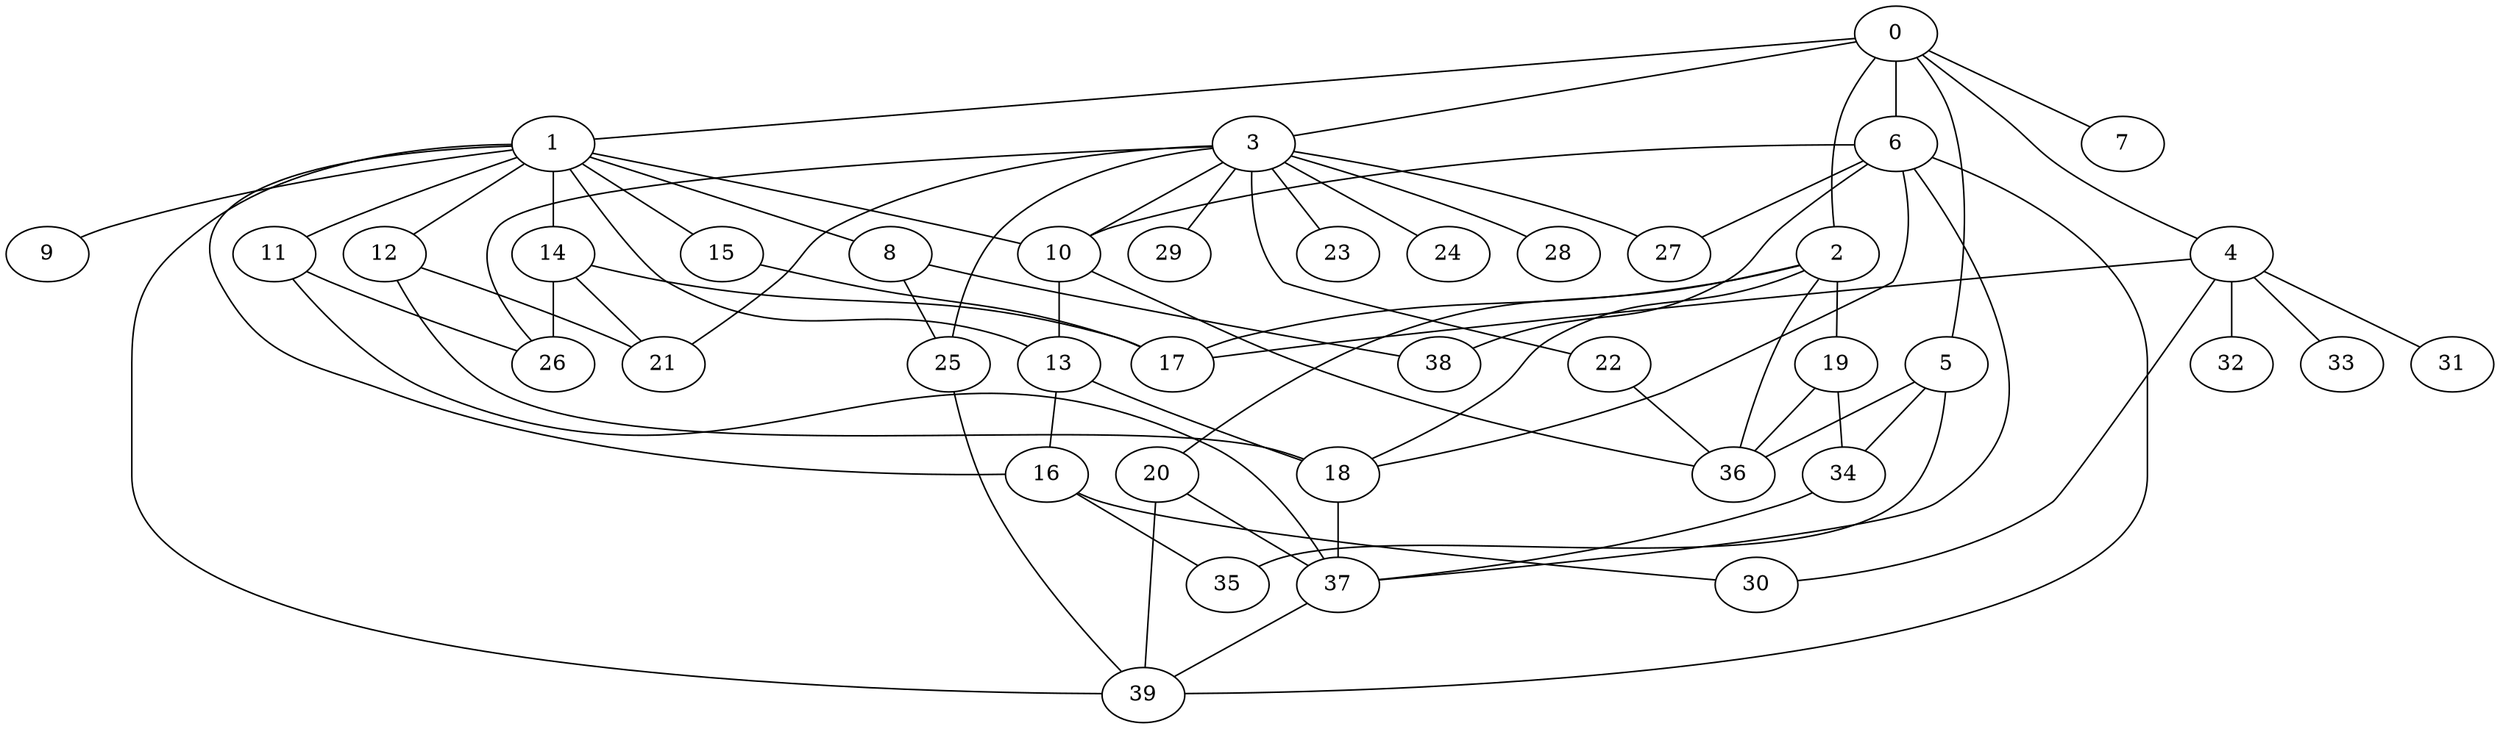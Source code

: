 
graph graphname {
    0 -- 1
0 -- 2
0 -- 3
0 -- 4
0 -- 5
0 -- 6
0 -- 7
1 -- 8
1 -- 9
1 -- 10
1 -- 11
1 -- 12
1 -- 13
1 -- 14
1 -- 15
1 -- 16
1 -- 39
2 -- 17
2 -- 18
2 -- 19
2 -- 20
2 -- 36
3 -- 21
3 -- 22
3 -- 23
3 -- 24
3 -- 25
3 -- 26
3 -- 27
3 -- 28
3 -- 29
3 -- 10
4 -- 32
4 -- 33
4 -- 30
4 -- 31
4 -- 17
5 -- 34
5 -- 35
5 -- 36
6 -- 37
6 -- 38
6 -- 39
6 -- 10
6 -- 18
6 -- 27
8 -- 25
8 -- 38
10 -- 13
10 -- 36
11 -- 37
11 -- 26
12 -- 21
12 -- 18
13 -- 16
13 -- 18
14 -- 17
14 -- 26
14 -- 21
15 -- 17
16 -- 35
16 -- 30
18 -- 37
19 -- 36
19 -- 34
20 -- 39
20 -- 37
22 -- 36
25 -- 39
34 -- 37
37 -- 39

}
